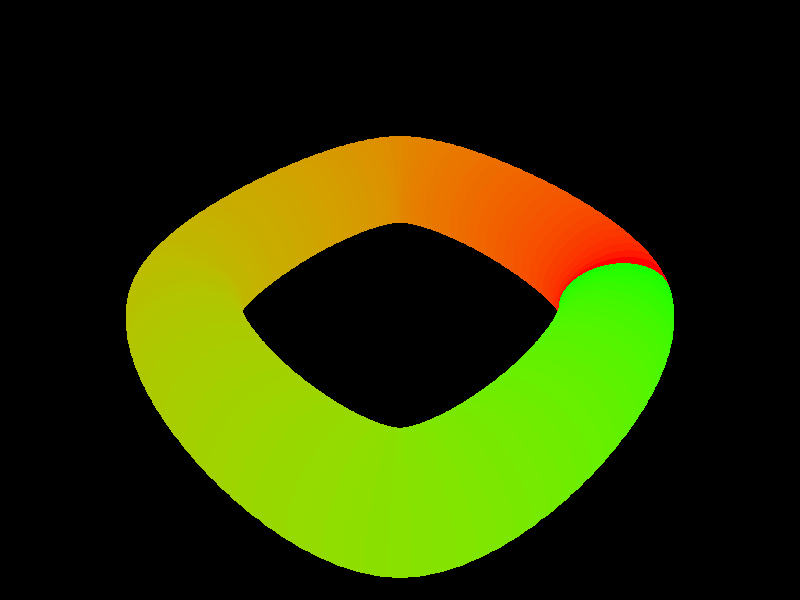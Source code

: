 // 20220809 (C) Gunter Liszewski -*- mode: pov; -*-
// spline
#version 3.7;
#include "colors.inc"
 global_settings { assumed_gamma 1.0 }

camera { location <0,2,-2> look_at 0 }
light_source { <-5,30,-10> 1 }

#declare MySpline =
spline {
  cubic_spline
    -.25, <0,0,-1>
    0.00, <1,0,0>
    0.25, <0,0,1>
    0.50, <-1,0,0>
    0.75, <0,0,-1>
    1.00, <1,0,0>
    1.25, <0,0,1>
    }

#declare ctr = 0;
#while (ctr < 1)
  sphere {
    MySpline(ctr),.25
    pigment { rgb <1-ctr,ctr,0> }
    }
  #declare ctr = ctr + 0.01;
#end